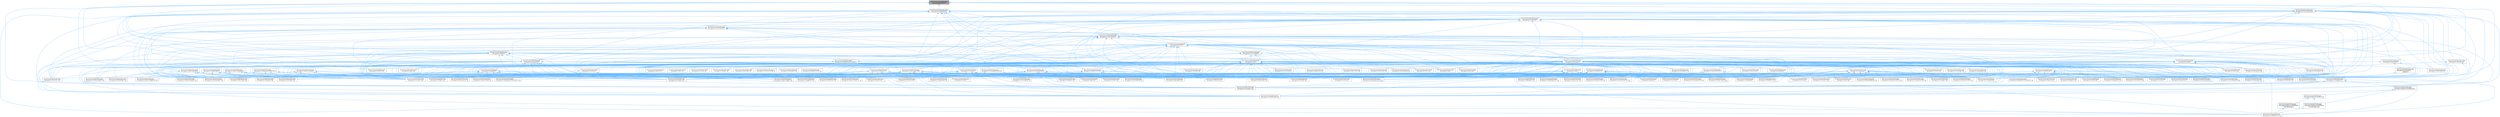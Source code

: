 digraph "/home/runner/work/doxygen/doxygen/src/reflist.h"
{
 // INTERACTIVE_SVG=YES
 // LATEX_PDF_SIZE
  bgcolor="transparent";
  edge [fontname=Helvetica,fontsize=10,labelfontname=Helvetica,labelfontsize=10];
  node [fontname=Helvetica,fontsize=10,shape=box,height=0.2,width=0.4];
  Node1 [label="/home/runner/work/doxygen\l/doxygen/src/reflist.h",height=0.2,width=0.4,color="gray40", fillcolor="grey60", style="filled", fontcolor="black",tooltip=" "];
  Node1 -> Node2 [dir="back",color="steelblue1",style="solid"];
  Node2 [label="/home/runner/work/doxygen\l/doxygen/src/commentscan.l",height=0.2,width=0.4,color="grey40", fillcolor="white", style="filled",URL="$d7/d5f/commentscan_8l.html",tooltip=" "];
  Node1 -> Node3 [dir="back",color="steelblue1",style="solid"];
  Node3 [label="/home/runner/work/doxygen\l/doxygen/src/definition.cpp",height=0.2,width=0.4,color="grey40", fillcolor="white", style="filled",URL="$d3/dea/definition_8cpp.html",tooltip=" "];
  Node1 -> Node4 [dir="back",color="steelblue1",style="solid"];
  Node4 [label="/home/runner/work/doxygen\l/doxygen/src/definition.h",height=0.2,width=0.4,color="grey40", fillcolor="white", style="filled",URL="$df/da1/definition_8h.html",tooltip=" "];
  Node4 -> Node5 [dir="back",color="steelblue1",style="solid"];
  Node5 [label="/home/runner/work/doxygen\l/doxygen/src/classdef.h",height=0.2,width=0.4,color="grey40", fillcolor="white", style="filled",URL="$d1/da6/classdef_8h.html",tooltip=" "];
  Node5 -> Node6 [dir="back",color="steelblue1",style="solid"];
  Node6 [label="/home/runner/work/doxygen\l/doxygen/src/classdef.cpp",height=0.2,width=0.4,color="grey40", fillcolor="white", style="filled",URL="$de/d89/classdef_8cpp.html",tooltip=" "];
  Node5 -> Node7 [dir="back",color="steelblue1",style="solid"];
  Node7 [label="/home/runner/work/doxygen\l/doxygen/src/classlist.h",height=0.2,width=0.4,color="grey40", fillcolor="white", style="filled",URL="$d2/df8/classlist_8h.html",tooltip=" "];
  Node7 -> Node6 [dir="back",color="steelblue1",style="solid"];
  Node7 -> Node8 [dir="back",color="steelblue1",style="solid"];
  Node8 [label="/home/runner/work/doxygen\l/doxygen/src/classlist.cpp",height=0.2,width=0.4,color="grey40", fillcolor="white", style="filled",URL="$d6/d10/classlist_8cpp.html",tooltip=" "];
  Node7 -> Node9 [dir="back",color="steelblue1",style="solid"];
  Node9 [label="/home/runner/work/doxygen\l/doxygen/src/code.l",height=0.2,width=0.4,color="grey40", fillcolor="white", style="filled",URL="$da/d1f/code_8l.html",tooltip=" "];
  Node7 -> Node10 [dir="back",color="steelblue1",style="solid"];
  Node10 [label="/home/runner/work/doxygen\l/doxygen/src/context.cpp",height=0.2,width=0.4,color="grey40", fillcolor="white", style="filled",URL="$db/d12/context_8cpp.html",tooltip=" "];
  Node7 -> Node11 [dir="back",color="steelblue1",style="solid"];
  Node11 [label="/home/runner/work/doxygen\l/doxygen/src/defgen.cpp",height=0.2,width=0.4,color="grey40", fillcolor="white", style="filled",URL="$d3/d17/defgen_8cpp.html",tooltip=" "];
  Node7 -> Node12 [dir="back",color="steelblue1",style="solid"];
  Node12 [label="/home/runner/work/doxygen\l/doxygen/src/diagram.cpp",height=0.2,width=0.4,color="grey40", fillcolor="white", style="filled",URL="$da/d0d/diagram_8cpp.html",tooltip=" "];
  Node7 -> Node13 [dir="back",color="steelblue1",style="solid"];
  Node13 [label="/home/runner/work/doxygen\l/doxygen/src/docbookgen.cpp",height=0.2,width=0.4,color="grey40", fillcolor="white", style="filled",URL="$d8/d29/docbookgen_8cpp.html",tooltip=" "];
  Node7 -> Node14 [dir="back",color="steelblue1",style="solid"];
  Node14 [label="/home/runner/work/doxygen\l/doxygen/src/docparser.cpp",height=0.2,width=0.4,color="grey40", fillcolor="white", style="filled",URL="$da/d17/docparser_8cpp.html",tooltip=" "];
  Node7 -> Node15 [dir="back",color="steelblue1",style="solid"];
  Node15 [label="/home/runner/work/doxygen\l/doxygen/src/dotgfxhierarchytable.cpp",height=0.2,width=0.4,color="grey40", fillcolor="white", style="filled",URL="$d4/d09/dotgfxhierarchytable_8cpp.html",tooltip=" "];
  Node7 -> Node16 [dir="back",color="steelblue1",style="solid"];
  Node16 [label="/home/runner/work/doxygen\l/doxygen/src/dotgroupcollaboration.cpp",height=0.2,width=0.4,color="grey40", fillcolor="white", style="filled",URL="$d1/d86/dotgroupcollaboration_8cpp.html",tooltip=" "];
  Node7 -> Node17 [dir="back",color="steelblue1",style="solid"];
  Node17 [label="/home/runner/work/doxygen\l/doxygen/src/doxygen.cpp",height=0.2,width=0.4,color="grey40", fillcolor="white", style="filled",URL="$dc/d98/doxygen_8cpp.html",tooltip=" "];
  Node7 -> Node18 [dir="back",color="steelblue1",style="solid"];
  Node18 [label="/home/runner/work/doxygen\l/doxygen/src/filedef.cpp",height=0.2,width=0.4,color="grey40", fillcolor="white", style="filled",URL="$d6/ddc/filedef_8cpp.html",tooltip=" "];
  Node7 -> Node19 [dir="back",color="steelblue1",style="solid"];
  Node19 [label="/home/runner/work/doxygen\l/doxygen/src/fortrancode.l",height=0.2,width=0.4,color="grey40", fillcolor="white", style="filled",URL="$d9/d5b/fortrancode_8l.html",tooltip=" "];
  Node7 -> Node20 [dir="back",color="steelblue1",style="solid"];
  Node20 [label="/home/runner/work/doxygen\l/doxygen/src/groupdef.cpp",height=0.2,width=0.4,color="grey40", fillcolor="white", style="filled",URL="$d6/d42/groupdef_8cpp.html",tooltip=" "];
  Node7 -> Node21 [dir="back",color="steelblue1",style="solid"];
  Node21 [label="/home/runner/work/doxygen\l/doxygen/src/index.cpp",height=0.2,width=0.4,color="grey40", fillcolor="white", style="filled",URL="$db/d14/index_8cpp.html",tooltip="This file contains functions for the various index pages."];
  Node7 -> Node22 [dir="back",color="steelblue1",style="solid"];
  Node22 [label="/home/runner/work/doxygen\l/doxygen/src/latexgen.cpp",height=0.2,width=0.4,color="grey40", fillcolor="white", style="filled",URL="$d4/d42/latexgen_8cpp.html",tooltip=" "];
  Node7 -> Node23 [dir="back",color="steelblue1",style="solid"];
  Node23 [label="/home/runner/work/doxygen\l/doxygen/src/namespacedef.cpp",height=0.2,width=0.4,color="grey40", fillcolor="white", style="filled",URL="$d7/d1c/namespacedef_8cpp.html",tooltip=" "];
  Node7 -> Node24 [dir="back",color="steelblue1",style="solid"];
  Node24 [label="/home/runner/work/doxygen\l/doxygen/src/perlmodgen.cpp",height=0.2,width=0.4,color="grey40", fillcolor="white", style="filled",URL="$de/dd0/perlmodgen_8cpp.html",tooltip=" "];
  Node7 -> Node25 [dir="back",color="steelblue1",style="solid"];
  Node25 [label="/home/runner/work/doxygen\l/doxygen/src/pycode.l",height=0.2,width=0.4,color="grey40", fillcolor="white", style="filled",URL="$d3/ded/pycode_8l.html",tooltip=" "];
  Node7 -> Node26 [dir="back",color="steelblue1",style="solid"];
  Node26 [label="/home/runner/work/doxygen\l/doxygen/src/rtfgen.cpp",height=0.2,width=0.4,color="grey40", fillcolor="white", style="filled",URL="$d0/d9c/rtfgen_8cpp.html",tooltip=" "];
  Node7 -> Node27 [dir="back",color="steelblue1",style="solid"];
  Node27 [label="/home/runner/work/doxygen\l/doxygen/src/searchindex_js.cpp",height=0.2,width=0.4,color="grey40", fillcolor="white", style="filled",URL="$d9/d2f/searchindex__js_8cpp.html",tooltip=" "];
  Node7 -> Node28 [dir="back",color="steelblue1",style="solid"];
  Node28 [label="/home/runner/work/doxygen\l/doxygen/src/util.cpp",height=0.2,width=0.4,color="grey40", fillcolor="white", style="filled",URL="$df/d2d/util_8cpp.html",tooltip=" "];
  Node7 -> Node29 [dir="back",color="steelblue1",style="solid"];
  Node29 [label="/home/runner/work/doxygen\l/doxygen/src/vhdldocgen.cpp",height=0.2,width=0.4,color="grey40", fillcolor="white", style="filled",URL="$de/dea/vhdldocgen_8cpp.html",tooltip=" "];
  Node7 -> Node30 [dir="back",color="steelblue1",style="solid"];
  Node30 [label="/home/runner/work/doxygen\l/doxygen/src/xmlgen.cpp",height=0.2,width=0.4,color="grey40", fillcolor="white", style="filled",URL="$d0/dc3/xmlgen_8cpp.html",tooltip=" "];
  Node5 -> Node31 [dir="back",color="steelblue1",style="solid"];
  Node31 [label="/home/runner/work/doxygen\l/doxygen/src/context.h",height=0.2,width=0.4,color="grey40", fillcolor="white", style="filled",URL="$dc/d1e/context_8h.html",tooltip=" "];
  Node31 -> Node10 [dir="back",color="steelblue1",style="solid"];
  Node31 -> Node17 [dir="back",color="steelblue1",style="solid"];
  Node5 -> Node12 [dir="back",color="steelblue1",style="solid"];
  Node5 -> Node13 [dir="back",color="steelblue1",style="solid"];
  Node5 -> Node32 [dir="back",color="steelblue1",style="solid"];
  Node32 [label="/home/runner/work/doxygen\l/doxygen/src/docsets.cpp",height=0.2,width=0.4,color="grey40", fillcolor="white", style="filled",URL="$d7/d8f/docsets_8cpp.html",tooltip=" "];
  Node5 -> Node33 [dir="back",color="steelblue1",style="solid"];
  Node33 [label="/home/runner/work/doxygen\l/doxygen/src/dotclassgraph.h",height=0.2,width=0.4,color="grey40", fillcolor="white", style="filled",URL="$d5/d04/dotclassgraph_8h.html",tooltip=" "];
  Node33 -> Node6 [dir="back",color="steelblue1",style="solid"];
  Node33 -> Node10 [dir="back",color="steelblue1",style="solid"];
  Node33 -> Node11 [dir="back",color="steelblue1",style="solid"];
  Node33 -> Node13 [dir="back",color="steelblue1",style="solid"];
  Node33 -> Node34 [dir="back",color="steelblue1",style="solid"];
  Node34 [label="/home/runner/work/doxygen\l/doxygen/src/dotclassgraph.cpp",height=0.2,width=0.4,color="grey40", fillcolor="white", style="filled",URL="$d4/dcd/dotclassgraph_8cpp.html",tooltip=" "];
  Node33 -> Node35 [dir="back",color="steelblue1",style="solid"];
  Node35 [label="/home/runner/work/doxygen\l/doxygen/src/htmlgen.cpp",height=0.2,width=0.4,color="grey40", fillcolor="white", style="filled",URL="$d8/d6e/htmlgen_8cpp.html",tooltip=" "];
  Node33 -> Node22 [dir="back",color="steelblue1",style="solid"];
  Node33 -> Node26 [dir="back",color="steelblue1",style="solid"];
  Node33 -> Node30 [dir="back",color="steelblue1",style="solid"];
  Node5 -> Node36 [dir="back",color="steelblue1",style="solid"];
  Node36 [label="/home/runner/work/doxygen\l/doxygen/src/dotgfxhierarchytable.h",height=0.2,width=0.4,color="grey40", fillcolor="white", style="filled",URL="$d2/de7/dotgfxhierarchytable_8h.html",tooltip=" "];
  Node36 -> Node10 [dir="back",color="steelblue1",style="solid"];
  Node36 -> Node31 [dir="back",color="steelblue1",style="solid"];
  Node36 -> Node15 [dir="back",color="steelblue1",style="solid"];
  Node36 -> Node35 [dir="back",color="steelblue1",style="solid"];
  Node36 -> Node21 [dir="back",color="steelblue1",style="solid"];
  Node5 -> Node37 [dir="back",color="steelblue1",style="solid"];
  Node37 [label="/home/runner/work/doxygen\l/doxygen/src/dotnode.cpp",height=0.2,width=0.4,color="grey40", fillcolor="white", style="filled",URL="$df/d58/dotnode_8cpp.html",tooltip=" "];
  Node5 -> Node18 [dir="back",color="steelblue1",style="solid"];
  Node5 -> Node38 [dir="back",color="steelblue1",style="solid"];
  Node38 [label="/home/runner/work/doxygen\l/doxygen/src/ftvhelp.cpp",height=0.2,width=0.4,color="grey40", fillcolor="white", style="filled",URL="$db/d41/ftvhelp_8cpp.html",tooltip=" "];
  Node5 -> Node20 [dir="back",color="steelblue1",style="solid"];
  Node5 -> Node39 [dir="back",color="steelblue1",style="solid"];
  Node39 [label="/home/runner/work/doxygen\l/doxygen/src/memberdef.h",height=0.2,width=0.4,color="grey40", fillcolor="white", style="filled",URL="$d4/d46/memberdef_8h.html",tooltip=" "];
  Node39 -> Node13 [dir="back",color="steelblue1",style="solid"];
  Node39 -> Node32 [dir="back",color="steelblue1",style="solid"];
  Node39 -> Node40 [dir="back",color="steelblue1",style="solid"];
  Node40 [label="/home/runner/work/doxygen\l/doxygen/src/dotcallgraph.h",height=0.2,width=0.4,color="grey40", fillcolor="white", style="filled",URL="$dc/dcf/dotcallgraph_8h.html",tooltip=" "];
  Node40 -> Node10 [dir="back",color="steelblue1",style="solid"];
  Node40 -> Node13 [dir="back",color="steelblue1",style="solid"];
  Node40 -> Node41 [dir="back",color="steelblue1",style="solid"];
  Node41 [label="/home/runner/work/doxygen\l/doxygen/src/dotcallgraph.cpp",height=0.2,width=0.4,color="grey40", fillcolor="white", style="filled",URL="$d4/dd5/dotcallgraph_8cpp.html",tooltip=" "];
  Node40 -> Node35 [dir="back",color="steelblue1",style="solid"];
  Node40 -> Node22 [dir="back",color="steelblue1",style="solid"];
  Node40 -> Node42 [dir="back",color="steelblue1",style="solid"];
  Node42 [label="/home/runner/work/doxygen\l/doxygen/src/memberdef.cpp",height=0.2,width=0.4,color="grey40", fillcolor="white", style="filled",URL="$d0/d72/memberdef_8cpp.html",tooltip=" "];
  Node40 -> Node26 [dir="back",color="steelblue1",style="solid"];
  Node39 -> Node18 [dir="back",color="steelblue1",style="solid"];
  Node39 -> Node43 [dir="back",color="steelblue1",style="solid"];
  Node43 [label="/home/runner/work/doxygen\l/doxygen/src/htmldocvisitor.cpp",height=0.2,width=0.4,color="grey40", fillcolor="white", style="filled",URL="$da/db0/htmldocvisitor_8cpp.html",tooltip=" "];
  Node39 -> Node44 [dir="back",color="steelblue1",style="solid"];
  Node44 [label="/home/runner/work/doxygen\l/doxygen/src/htmlhelp.cpp",height=0.2,width=0.4,color="grey40", fillcolor="white", style="filled",URL="$d3/d4b/htmlhelp_8cpp.html",tooltip=" "];
  Node39 -> Node42 [dir="back",color="steelblue1",style="solid"];
  Node39 -> Node45 [dir="back",color="steelblue1",style="solid"];
  Node45 [label="/home/runner/work/doxygen\l/doxygen/src/memberlist.h",height=0.2,width=0.4,color="grey40", fillcolor="white", style="filled",URL="$dd/d78/memberlist_8h.html",tooltip=" "];
  Node45 -> Node6 [dir="back",color="steelblue1",style="solid"];
  Node45 -> Node31 [dir="back",color="steelblue1",style="solid"];
  Node45 -> Node11 [dir="back",color="steelblue1",style="solid"];
  Node45 -> Node3 [dir="back",color="steelblue1",style="solid"];
  Node45 -> Node13 [dir="back",color="steelblue1",style="solid"];
  Node45 -> Node41 [dir="back",color="steelblue1",style="solid"];
  Node45 -> Node37 [dir="back",color="steelblue1",style="solid"];
  Node45 -> Node17 [dir="back",color="steelblue1",style="solid"];
  Node45 -> Node46 [dir="back",color="steelblue1",style="solid"];
  Node46 [label="/home/runner/work/doxygen\l/doxygen/src/doxygen.h",height=0.2,width=0.4,color="grey40", fillcolor="white", style="filled",URL="$d1/da1/doxygen_8h.html",tooltip=" "];
  Node46 -> Node6 [dir="back",color="steelblue1",style="solid"];
  Node46 -> Node8 [dir="back",color="steelblue1",style="solid"];
  Node46 -> Node9 [dir="back",color="steelblue1",style="solid"];
  Node46 -> Node47 [dir="back",color="steelblue1",style="solid"];
  Node47 [label="/home/runner/work/doxygen\l/doxygen/src/commentcnv.l",height=0.2,width=0.4,color="grey40", fillcolor="white", style="filled",URL="$d0/d47/commentcnv_8l.html",tooltip=" "];
  Node46 -> Node2 [dir="back",color="steelblue1",style="solid"];
  Node46 -> Node48 [dir="back",color="steelblue1",style="solid"];
  Node48 [label="/home/runner/work/doxygen\l/doxygen/src/conceptdef.cpp",height=0.2,width=0.4,color="grey40", fillcolor="white", style="filled",URL="$d8/d0a/conceptdef_8cpp.html",tooltip=" "];
  Node46 -> Node10 [dir="back",color="steelblue1",style="solid"];
  Node46 -> Node11 [dir="back",color="steelblue1",style="solid"];
  Node46 -> Node3 [dir="back",color="steelblue1",style="solid"];
  Node46 -> Node12 [dir="back",color="steelblue1",style="solid"];
  Node46 -> Node49 [dir="back",color="steelblue1",style="solid"];
  Node49 [label="/home/runner/work/doxygen\l/doxygen/src/dirdef.cpp",height=0.2,width=0.4,color="grey40", fillcolor="white", style="filled",URL="$d8/d52/dirdef_8cpp.html",tooltip=" "];
  Node46 -> Node13 [dir="back",color="steelblue1",style="solid"];
  Node46 -> Node50 [dir="back",color="steelblue1",style="solid"];
  Node50 [label="/home/runner/work/doxygen\l/doxygen/src/docbookvisitor.cpp",height=0.2,width=0.4,color="grey40", fillcolor="white", style="filled",URL="$dc/d05/docbookvisitor_8cpp.html",tooltip=" "];
  Node46 -> Node51 [dir="back",color="steelblue1",style="solid"];
  Node51 [label="/home/runner/work/doxygen\l/doxygen/src/docgroup.cpp",height=0.2,width=0.4,color="grey40", fillcolor="white", style="filled",URL="$d3/d36/docgroup_8cpp.html",tooltip=" "];
  Node46 -> Node52 [dir="back",color="steelblue1",style="solid"];
  Node52 [label="/home/runner/work/doxygen\l/doxygen/src/docnode.cpp",height=0.2,width=0.4,color="grey40", fillcolor="white", style="filled",URL="$d0/d2b/docnode_8cpp.html",tooltip=" "];
  Node46 -> Node14 [dir="back",color="steelblue1",style="solid"];
  Node46 -> Node32 [dir="back",color="steelblue1",style="solid"];
  Node46 -> Node53 [dir="back",color="steelblue1",style="solid"];
  Node53 [label="/home/runner/work/doxygen\l/doxygen/src/doctokenizer.l",height=0.2,width=0.4,color="grey40", fillcolor="white", style="filled",URL="$d1/d39/doctokenizer_8l.html",tooltip=" "];
  Node46 -> Node54 [dir="back",color="steelblue1",style="solid"];
  Node54 [label="/home/runner/work/doxygen\l/doxygen/src/docvisitor.cpp",height=0.2,width=0.4,color="grey40", fillcolor="white", style="filled",URL="$da/d39/docvisitor_8cpp.html",tooltip=" "];
  Node46 -> Node55 [dir="back",color="steelblue1",style="solid"];
  Node55 [label="/home/runner/work/doxygen\l/doxygen/src/dot.cpp",height=0.2,width=0.4,color="grey40", fillcolor="white", style="filled",URL="$de/daa/dot_8cpp.html",tooltip=" "];
  Node46 -> Node56 [dir="back",color="steelblue1",style="solid"];
  Node56 [label="/home/runner/work/doxygen\l/doxygen/src/dot.h",height=0.2,width=0.4,color="grey40", fillcolor="white", style="filled",URL="$d6/d4a/dot_8h.html",tooltip=" "];
  Node56 -> Node6 [dir="back",color="steelblue1",style="solid"];
  Node56 -> Node10 [dir="back",color="steelblue1",style="solid"];
  Node56 -> Node11 [dir="back",color="steelblue1",style="solid"];
  Node56 -> Node49 [dir="back",color="steelblue1",style="solid"];
  Node56 -> Node13 [dir="back",color="steelblue1",style="solid"];
  Node56 -> Node50 [dir="back",color="steelblue1",style="solid"];
  Node56 -> Node55 [dir="back",color="steelblue1",style="solid"];
  Node56 -> Node57 [dir="back",color="steelblue1",style="solid"];
  Node57 [label="/home/runner/work/doxygen\l/doxygen/src/dotfilepatcher.cpp",height=0.2,width=0.4,color="grey40", fillcolor="white", style="filled",URL="$d9/d92/dotfilepatcher_8cpp.html",tooltip=" "];
  Node56 -> Node58 [dir="back",color="steelblue1",style="solid"];
  Node58 [label="/home/runner/work/doxygen\l/doxygen/src/dotgraph.cpp",height=0.2,width=0.4,color="grey40", fillcolor="white", style="filled",URL="$de/d45/dotgraph_8cpp.html",tooltip=" "];
  Node56 -> Node59 [dir="back",color="steelblue1",style="solid"];
  Node59 [label="/home/runner/work/doxygen\l/doxygen/src/dotlegendgraph.cpp",height=0.2,width=0.4,color="grey40", fillcolor="white", style="filled",URL="$d4/d33/dotlegendgraph_8cpp.html",tooltip=" "];
  Node56 -> Node60 [dir="back",color="steelblue1",style="solid"];
  Node60 [label="/home/runner/work/doxygen\l/doxygen/src/dotrunner.cpp",height=0.2,width=0.4,color="grey40", fillcolor="white", style="filled",URL="$d1/dfe/dotrunner_8cpp.html",tooltip=" "];
  Node56 -> Node17 [dir="back",color="steelblue1",style="solid"];
  Node56 -> Node18 [dir="back",color="steelblue1",style="solid"];
  Node56 -> Node20 [dir="back",color="steelblue1",style="solid"];
  Node56 -> Node43 [dir="back",color="steelblue1",style="solid"];
  Node56 -> Node35 [dir="back",color="steelblue1",style="solid"];
  Node56 -> Node21 [dir="back",color="steelblue1",style="solid"];
  Node56 -> Node61 [dir="back",color="steelblue1",style="solid"];
  Node61 [label="/home/runner/work/doxygen\l/doxygen/src/latexdocvisitor.cpp",height=0.2,width=0.4,color="grey40", fillcolor="white", style="filled",URL="$d1/d4e/latexdocvisitor_8cpp.html",tooltip=" "];
  Node56 -> Node22 [dir="back",color="steelblue1",style="solid"];
  Node56 -> Node62 [dir="back",color="steelblue1",style="solid"];
  Node62 [label="/home/runner/work/doxygen\l/doxygen/src/mandocvisitor.cpp",height=0.2,width=0.4,color="grey40", fillcolor="white", style="filled",URL="$d8/dde/mandocvisitor_8cpp.html",tooltip=" "];
  Node56 -> Node42 [dir="back",color="steelblue1",style="solid"];
  Node56 -> Node63 [dir="back",color="steelblue1",style="solid"];
  Node63 [label="/home/runner/work/doxygen\l/doxygen/src/rtfdocvisitor.cpp",height=0.2,width=0.4,color="grey40", fillcolor="white", style="filled",URL="$de/d9a/rtfdocvisitor_8cpp.html",tooltip=" "];
  Node56 -> Node26 [dir="back",color="steelblue1",style="solid"];
  Node56 -> Node64 [dir="back",color="steelblue1",style="solid"];
  Node64 [label="/home/runner/work/doxygen\l/doxygen/src/xmldocvisitor.cpp",height=0.2,width=0.4,color="grey40", fillcolor="white", style="filled",URL="$dd/db6/xmldocvisitor_8cpp.html",tooltip=" "];
  Node56 -> Node30 [dir="back",color="steelblue1",style="solid"];
  Node46 -> Node65 [dir="back",color="steelblue1",style="solid"];
  Node65 [label="/home/runner/work/doxygen\l/doxygen/src/dotdirdeps.cpp",height=0.2,width=0.4,color="grey40", fillcolor="white", style="filled",URL="$da/d45/dotdirdeps_8cpp.html",tooltip=" "];
  Node46 -> Node57 [dir="back",color="steelblue1",style="solid"];
  Node46 -> Node15 [dir="back",color="steelblue1",style="solid"];
  Node46 -> Node58 [dir="back",color="steelblue1",style="solid"];
  Node46 -> Node16 [dir="back",color="steelblue1",style="solid"];
  Node46 -> Node59 [dir="back",color="steelblue1",style="solid"];
  Node46 -> Node37 [dir="back",color="steelblue1",style="solid"];
  Node46 -> Node60 [dir="back",color="steelblue1",style="solid"];
  Node46 -> Node17 [dir="back",color="steelblue1",style="solid"];
  Node46 -> Node66 [dir="back",color="steelblue1",style="solid"];
  Node66 [label="/home/runner/work/doxygen\l/doxygen/src/eclipsehelp.cpp",height=0.2,width=0.4,color="grey40", fillcolor="white", style="filled",URL="$d8/d56/eclipsehelp_8cpp.html",tooltip=" "];
  Node46 -> Node67 [dir="back",color="steelblue1",style="solid"];
  Node67 [label="/home/runner/work/doxygen\l/doxygen/src/entry.cpp",height=0.2,width=0.4,color="grey40", fillcolor="white", style="filled",URL="$d2/dd2/entry_8cpp.html",tooltip=" "];
  Node46 -> Node18 [dir="back",color="steelblue1",style="solid"];
  Node46 -> Node68 [dir="back",color="steelblue1",style="solid"];
  Node68 [label="/home/runner/work/doxygen\l/doxygen/src/formula.cpp",height=0.2,width=0.4,color="grey40", fillcolor="white", style="filled",URL="$d7/d5b/formula_8cpp.html",tooltip=" "];
  Node46 -> Node19 [dir="back",color="steelblue1",style="solid"];
  Node46 -> Node69 [dir="back",color="steelblue1",style="solid"];
  Node69 [label="/home/runner/work/doxygen\l/doxygen/src/fortranscanner.l",height=0.2,width=0.4,color="grey40", fillcolor="white", style="filled",URL="$dd/d00/fortranscanner_8l.html",tooltip=" "];
  Node46 -> Node38 [dir="back",color="steelblue1",style="solid"];
  Node46 -> Node20 [dir="back",color="steelblue1",style="solid"];
  Node46 -> Node43 [dir="back",color="steelblue1",style="solid"];
  Node46 -> Node35 [dir="back",color="steelblue1",style="solid"];
  Node46 -> Node44 [dir="back",color="steelblue1",style="solid"];
  Node46 -> Node21 [dir="back",color="steelblue1",style="solid"];
  Node46 -> Node61 [dir="back",color="steelblue1",style="solid"];
  Node46 -> Node22 [dir="back",color="steelblue1",style="solid"];
  Node46 -> Node70 [dir="back",color="steelblue1",style="solid"];
  Node70 [label="/home/runner/work/doxygen\l/doxygen/src/layout.cpp",height=0.2,width=0.4,color="grey40", fillcolor="white", style="filled",URL="$db/d16/layout_8cpp.html",tooltip=" "];
  Node46 -> Node71 [dir="back",color="steelblue1",style="solid"];
  Node71 [label="/home/runner/work/doxygen\l/doxygen/src/lexcode.l",height=0.2,width=0.4,color="grey40", fillcolor="white", style="filled",URL="$d0/d7e/lexcode_8l.html",tooltip=" "];
  Node46 -> Node72 [dir="back",color="steelblue1",style="solid"];
  Node72 [label="/home/runner/work/doxygen\l/doxygen/src/main.cpp",height=0.2,width=0.4,color="grey40", fillcolor="white", style="filled",URL="$df/d0a/main_8cpp.html",tooltip="main entry point for doxygen"];
  Node46 -> Node62 [dir="back",color="steelblue1",style="solid"];
  Node46 -> Node73 [dir="back",color="steelblue1",style="solid"];
  Node73 [label="/home/runner/work/doxygen\l/doxygen/src/mangen.cpp",height=0.2,width=0.4,color="grey40", fillcolor="white", style="filled",URL="$d7/de7/mangen_8cpp.html",tooltip=" "];
  Node46 -> Node74 [dir="back",color="steelblue1",style="solid"];
  Node74 [label="/home/runner/work/doxygen\l/doxygen/src/markdown.cpp",height=0.2,width=0.4,color="grey40", fillcolor="white", style="filled",URL="$de/d04/markdown_8cpp.html",tooltip=" "];
  Node46 -> Node42 [dir="back",color="steelblue1",style="solid"];
  Node46 -> Node75 [dir="back",color="steelblue1",style="solid"];
  Node75 [label="/home/runner/work/doxygen\l/doxygen/src/membergroup.cpp",height=0.2,width=0.4,color="grey40", fillcolor="white", style="filled",URL="$d6/d18/membergroup_8cpp.html",tooltip=" "];
  Node46 -> Node76 [dir="back",color="steelblue1",style="solid"];
  Node76 [label="/home/runner/work/doxygen\l/doxygen/src/memberlist.cpp",height=0.2,width=0.4,color="grey40", fillcolor="white", style="filled",URL="$d0/d14/memberlist_8cpp.html",tooltip=" "];
  Node46 -> Node77 [dir="back",color="steelblue1",style="solid"];
  Node77 [label="/home/runner/work/doxygen\l/doxygen/src/message.cpp",height=0.2,width=0.4,color="grey40", fillcolor="white", style="filled",URL="$d8/d6a/message_8cpp.html",tooltip=" "];
  Node46 -> Node78 [dir="back",color="steelblue1",style="solid"];
  Node78 [label="/home/runner/work/doxygen\l/doxygen/src/msc.cpp",height=0.2,width=0.4,color="grey40", fillcolor="white", style="filled",URL="$db/d33/msc_8cpp.html",tooltip=" "];
  Node46 -> Node23 [dir="back",color="steelblue1",style="solid"];
  Node46 -> Node79 [dir="back",color="steelblue1",style="solid"];
  Node79 [label="/home/runner/work/doxygen\l/doxygen/src/outputgen.cpp",height=0.2,width=0.4,color="grey40", fillcolor="white", style="filled",URL="$d0/d17/outputgen_8cpp.html",tooltip=" "];
  Node46 -> Node80 [dir="back",color="steelblue1",style="solid"];
  Node80 [label="/home/runner/work/doxygen\l/doxygen/src/outputlist.cpp",height=0.2,width=0.4,color="grey40", fillcolor="white", style="filled",URL="$db/dd8/outputlist_8cpp.html",tooltip=" "];
  Node46 -> Node81 [dir="back",color="steelblue1",style="solid"];
  Node81 [label="/home/runner/work/doxygen\l/doxygen/src/outputlist.h",height=0.2,width=0.4,color="grey40", fillcolor="white", style="filled",URL="$d2/db9/outputlist_8h.html",tooltip=" "];
  Node81 -> Node6 [dir="back",color="steelblue1",style="solid"];
  Node81 -> Node8 [dir="back",color="steelblue1",style="solid"];
  Node81 -> Node9 [dir="back",color="steelblue1",style="solid"];
  Node81 -> Node48 [dir="back",color="steelblue1",style="solid"];
  Node81 -> Node3 [dir="back",color="steelblue1",style="solid"];
  Node81 -> Node49 [dir="back",color="steelblue1",style="solid"];
  Node81 -> Node17 [dir="back",color="steelblue1",style="solid"];
  Node81 -> Node18 [dir="back",color="steelblue1",style="solid"];
  Node81 -> Node19 [dir="back",color="steelblue1",style="solid"];
  Node81 -> Node20 [dir="back",color="steelblue1",style="solid"];
  Node81 -> Node21 [dir="back",color="steelblue1",style="solid"];
  Node81 -> Node42 [dir="back",color="steelblue1",style="solid"];
  Node81 -> Node75 [dir="back",color="steelblue1",style="solid"];
  Node81 -> Node76 [dir="back",color="steelblue1",style="solid"];
  Node81 -> Node23 [dir="back",color="steelblue1",style="solid"];
  Node81 -> Node80 [dir="back",color="steelblue1",style="solid"];
  Node81 -> Node82 [dir="back",color="steelblue1",style="solid"];
  Node82 [label="/home/runner/work/doxygen\l/doxygen/src/pagedef.cpp",height=0.2,width=0.4,color="grey40", fillcolor="white", style="filled",URL="$d9/db4/pagedef_8cpp.html",tooltip=" "];
  Node81 -> Node25 [dir="back",color="steelblue1",style="solid"];
  Node81 -> Node83 [dir="back",color="steelblue1",style="solid"];
  Node83 [label="/home/runner/work/doxygen\l/doxygen/src/sqlcode.l",height=0.2,width=0.4,color="grey40", fillcolor="white", style="filled",URL="$d2/dda/sqlcode_8l.html",tooltip=" "];
  Node81 -> Node28 [dir="back",color="steelblue1",style="solid"];
  Node81 -> Node84 [dir="back",color="steelblue1",style="solid"];
  Node84 [label="/home/runner/work/doxygen\l/doxygen/src/vhdlcode.l",height=0.2,width=0.4,color="grey40", fillcolor="white", style="filled",URL="$d5/d6a/vhdlcode_8l.html",tooltip=" "];
  Node81 -> Node29 [dir="back",color="steelblue1",style="solid"];
  Node81 -> Node85 [dir="back",color="steelblue1",style="solid"];
  Node85 [label="/home/runner/work/doxygen\l/doxygen/src/vhdljjparser.cpp",height=0.2,width=0.4,color="grey40", fillcolor="white", style="filled",URL="$d1/d86/vhdljjparser_8cpp.html",tooltip=" "];
  Node81 -> Node86 [dir="back",color="steelblue1",style="solid"];
  Node86 [label="/home/runner/work/doxygen\l/doxygen/src/xmlcode.l",height=0.2,width=0.4,color="grey40", fillcolor="white", style="filled",URL="$dc/dc1/xmlcode_8l.html",tooltip=" "];
  Node46 -> Node82 [dir="back",color="steelblue1",style="solid"];
  Node46 -> Node24 [dir="back",color="steelblue1",style="solid"];
  Node46 -> Node87 [dir="back",color="steelblue1",style="solid"];
  Node87 [label="/home/runner/work/doxygen\l/doxygen/src/plantuml.cpp",height=0.2,width=0.4,color="grey40", fillcolor="white", style="filled",URL="$d7/d5b/plantuml_8cpp.html",tooltip=" "];
  Node46 -> Node88 [dir="back",color="steelblue1",style="solid"];
  Node88 [label="/home/runner/work/doxygen\l/doxygen/src/pre.l",height=0.2,width=0.4,color="grey40", fillcolor="white", style="filled",URL="$d0/da7/pre_8l.html",tooltip=" "];
  Node46 -> Node25 [dir="back",color="steelblue1",style="solid"];
  Node46 -> Node89 [dir="back",color="steelblue1",style="solid"];
  Node89 [label="/home/runner/work/doxygen\l/doxygen/src/pyscanner.l",height=0.2,width=0.4,color="grey40", fillcolor="white", style="filled",URL="$de/d2b/pyscanner_8l.html",tooltip=" "];
  Node46 -> Node90 [dir="back",color="steelblue1",style="solid"];
  Node90 [label="/home/runner/work/doxygen\l/doxygen/src/qhp.cpp",height=0.2,width=0.4,color="grey40", fillcolor="white", style="filled",URL="$d9/d45/qhp_8cpp.html",tooltip=" "];
  Node46 -> Node91 [dir="back",color="steelblue1",style="solid"];
  Node91 [label="/home/runner/work/doxygen\l/doxygen/src/reflist.cpp",height=0.2,width=0.4,color="grey40", fillcolor="white", style="filled",URL="$d4/d09/reflist_8cpp.html",tooltip=" "];
  Node46 -> Node63 [dir="back",color="steelblue1",style="solid"];
  Node46 -> Node26 [dir="back",color="steelblue1",style="solid"];
  Node46 -> Node92 [dir="back",color="steelblue1",style="solid"];
  Node92 [label="/home/runner/work/doxygen\l/doxygen/src/scanner.l",height=0.2,width=0.4,color="grey40", fillcolor="white", style="filled",URL="$da/d11/scanner_8l.html",tooltip=" "];
  Node46 -> Node93 [dir="back",color="steelblue1",style="solid"];
  Node93 [label="/home/runner/work/doxygen\l/doxygen/src/searchindex.cpp",height=0.2,width=0.4,color="grey40", fillcolor="white", style="filled",URL="$d7/d79/searchindex_8cpp.html",tooltip=" "];
  Node46 -> Node27 [dir="back",color="steelblue1",style="solid"];
  Node46 -> Node83 [dir="back",color="steelblue1",style="solid"];
  Node46 -> Node94 [dir="back",color="steelblue1",style="solid"];
  Node94 [label="/home/runner/work/doxygen\l/doxygen/src/symbolresolver.cpp",height=0.2,width=0.4,color="grey40", fillcolor="white", style="filled",URL="$d2/d99/symbolresolver_8cpp.html",tooltip=" "];
  Node46 -> Node95 [dir="back",color="steelblue1",style="solid"];
  Node95 [label="/home/runner/work/doxygen\l/doxygen/src/tagreader.cpp",height=0.2,width=0.4,color="grey40", fillcolor="white", style="filled",URL="$d4/d7b/tagreader_8cpp.html",tooltip=" "];
  Node46 -> Node96 [dir="back",color="steelblue1",style="solid"];
  Node96 [label="/home/runner/work/doxygen\l/doxygen/src/tooltip.cpp",height=0.2,width=0.4,color="grey40", fillcolor="white", style="filled",URL="$d7/d56/tooltip_8cpp.html",tooltip=" "];
  Node46 -> Node28 [dir="back",color="steelblue1",style="solid"];
  Node46 -> Node84 [dir="back",color="steelblue1",style="solid"];
  Node46 -> Node29 [dir="back",color="steelblue1",style="solid"];
  Node46 -> Node85 [dir="back",color="steelblue1",style="solid"];
  Node46 -> Node86 [dir="back",color="steelblue1",style="solid"];
  Node46 -> Node64 [dir="back",color="steelblue1",style="solid"];
  Node46 -> Node30 [dir="back",color="steelblue1",style="solid"];
  Node45 -> Node18 [dir="back",color="steelblue1",style="solid"];
  Node45 -> Node97 [dir="back",color="steelblue1",style="solid"];
  Node97 [label="/home/runner/work/doxygen\l/doxygen/src/filedef.h",height=0.2,width=0.4,color="grey40", fillcolor="white", style="filled",URL="$d4/d3a/filedef_8h.html",tooltip=" "];
  Node97 -> Node6 [dir="back",color="steelblue1",style="solid"];
  Node97 -> Node9 [dir="back",color="steelblue1",style="solid"];
  Node97 -> Node98 [dir="back",color="steelblue1",style="solid"];
  Node98 [label="/home/runner/work/doxygen\l/doxygen/src/conceptdef.h",height=0.2,width=0.4,color="grey40", fillcolor="white", style="filled",URL="$da/df1/conceptdef_8h.html",tooltip=" "];
  Node98 -> Node48 [dir="back",color="steelblue1",style="solid"];
  Node98 -> Node17 [dir="back",color="steelblue1",style="solid"];
  Node98 -> Node18 [dir="back",color="steelblue1",style="solid"];
  Node98 -> Node23 [dir="back",color="steelblue1",style="solid"];
  Node98 -> Node99 [dir="back",color="steelblue1",style="solid"];
  Node99 [label="/home/runner/work/doxygen\l/doxygen/src/util.h",height=0.2,width=0.4,color="grey40", fillcolor="white", style="filled",URL="$d8/d3c/util_8h.html",tooltip="A bunch of utility functions."];
  Node99 -> Node100 [dir="back",color="steelblue1",style="solid"];
  Node100 [label="/home/runner/work/doxygen\l/doxygen/src/cite.cpp",height=0.2,width=0.4,color="grey40", fillcolor="white", style="filled",URL="$d5/d0b/cite_8cpp.html",tooltip=" "];
  Node99 -> Node6 [dir="back",color="steelblue1",style="solid"];
  Node99 -> Node8 [dir="back",color="steelblue1",style="solid"];
  Node99 -> Node9 [dir="back",color="steelblue1",style="solid"];
  Node99 -> Node47 [dir="back",color="steelblue1",style="solid"];
  Node99 -> Node2 [dir="back",color="steelblue1",style="solid"];
  Node99 -> Node48 [dir="back",color="steelblue1",style="solid"];
  Node99 -> Node10 [dir="back",color="steelblue1",style="solid"];
  Node99 -> Node101 [dir="back",color="steelblue1",style="solid"];
  Node101 [label="/home/runner/work/doxygen\l/doxygen/src/declinfo.l",height=0.2,width=0.4,color="grey40", fillcolor="white", style="filled",URL="$d8/d0f/declinfo_8l.html",tooltip=" "];
  Node99 -> Node102 [dir="back",color="steelblue1",style="solid"];
  Node102 [label="/home/runner/work/doxygen\l/doxygen/src/defargs.l",height=0.2,width=0.4,color="grey40", fillcolor="white", style="filled",URL="$de/df3/defargs_8l.html",tooltip=" "];
  Node99 -> Node11 [dir="back",color="steelblue1",style="solid"];
  Node99 -> Node3 [dir="back",color="steelblue1",style="solid"];
  Node99 -> Node103 [dir="back",color="steelblue1",style="solid"];
  Node103 [label="/home/runner/work/doxygen\l/doxygen/src/dia.cpp",height=0.2,width=0.4,color="grey40", fillcolor="white", style="filled",URL="$d1/df5/dia_8cpp.html",tooltip=" "];
  Node99 -> Node12 [dir="back",color="steelblue1",style="solid"];
  Node99 -> Node49 [dir="back",color="steelblue1",style="solid"];
  Node99 -> Node13 [dir="back",color="steelblue1",style="solid"];
  Node99 -> Node50 [dir="back",color="steelblue1",style="solid"];
  Node99 -> Node51 [dir="back",color="steelblue1",style="solid"];
  Node99 -> Node52 [dir="back",color="steelblue1",style="solid"];
  Node99 -> Node14 [dir="back",color="steelblue1",style="solid"];
  Node99 -> Node32 [dir="back",color="steelblue1",style="solid"];
  Node99 -> Node54 [dir="back",color="steelblue1",style="solid"];
  Node99 -> Node55 [dir="back",color="steelblue1",style="solid"];
  Node99 -> Node41 [dir="back",color="steelblue1",style="solid"];
  Node99 -> Node34 [dir="back",color="steelblue1",style="solid"];
  Node99 -> Node65 [dir="back",color="steelblue1",style="solid"];
  Node99 -> Node57 [dir="back",color="steelblue1",style="solid"];
  Node99 -> Node15 [dir="back",color="steelblue1",style="solid"];
  Node99 -> Node58 [dir="back",color="steelblue1",style="solid"];
  Node99 -> Node16 [dir="back",color="steelblue1",style="solid"];
  Node99 -> Node104 [dir="back",color="steelblue1",style="solid"];
  Node104 [label="/home/runner/work/doxygen\l/doxygen/src/dotincldepgraph.cpp",height=0.2,width=0.4,color="grey40", fillcolor="white", style="filled",URL="$da/d57/dotincldepgraph_8cpp.html",tooltip=" "];
  Node99 -> Node59 [dir="back",color="steelblue1",style="solid"];
  Node99 -> Node37 [dir="back",color="steelblue1",style="solid"];
  Node99 -> Node60 [dir="back",color="steelblue1",style="solid"];
  Node99 -> Node17 [dir="back",color="steelblue1",style="solid"];
  Node99 -> Node66 [dir="back",color="steelblue1",style="solid"];
  Node99 -> Node105 [dir="back",color="steelblue1",style="solid"];
  Node105 [label="/home/runner/work/doxygen\l/doxygen/src/emoji.cpp",height=0.2,width=0.4,color="grey40", fillcolor="white", style="filled",URL="$d2/d38/emoji_8cpp.html",tooltip=" "];
  Node99 -> Node67 [dir="back",color="steelblue1",style="solid"];
  Node99 -> Node18 [dir="back",color="steelblue1",style="solid"];
  Node99 -> Node106 [dir="back",color="steelblue1",style="solid"];
  Node106 [label="/home/runner/work/doxygen\l/doxygen/src/filename.h",height=0.2,width=0.4,color="grey40", fillcolor="white", style="filled",URL="$dc/dd6/filename_8h.html",tooltip=" "];
  Node106 -> Node9 [dir="back",color="steelblue1",style="solid"];
  Node106 -> Node10 [dir="back",color="steelblue1",style="solid"];
  Node106 -> Node11 [dir="back",color="steelblue1",style="solid"];
  Node106 -> Node49 [dir="back",color="steelblue1",style="solid"];
  Node106 -> Node13 [dir="back",color="steelblue1",style="solid"];
  Node106 -> Node50 [dir="back",color="steelblue1",style="solid"];
  Node106 -> Node17 [dir="back",color="steelblue1",style="solid"];
  Node106 -> Node18 [dir="back",color="steelblue1",style="solid"];
  Node106 -> Node21 [dir="back",color="steelblue1",style="solid"];
  Node106 -> Node22 [dir="back",color="steelblue1",style="solid"];
  Node106 -> Node24 [dir="back",color="steelblue1",style="solid"];
  Node106 -> Node26 [dir="back",color="steelblue1",style="solid"];
  Node106 -> Node27 [dir="back",color="steelblue1",style="solid"];
  Node106 -> Node95 [dir="back",color="steelblue1",style="solid"];
  Node106 -> Node28 [dir="back",color="steelblue1",style="solid"];
  Node106 -> Node29 [dir="back",color="steelblue1",style="solid"];
  Node106 -> Node64 [dir="back",color="steelblue1",style="solid"];
  Node106 -> Node30 [dir="back",color="steelblue1",style="solid"];
  Node99 -> Node68 [dir="back",color="steelblue1",style="solid"];
  Node99 -> Node19 [dir="back",color="steelblue1",style="solid"];
  Node99 -> Node69 [dir="back",color="steelblue1",style="solid"];
  Node99 -> Node38 [dir="back",color="steelblue1",style="solid"];
  Node99 -> Node20 [dir="back",color="steelblue1",style="solid"];
  Node99 -> Node107 [dir="back",color="steelblue1",style="solid"];
  Node107 [label="/home/runner/work/doxygen\l/doxygen/src/htags.cpp",height=0.2,width=0.4,color="grey40", fillcolor="white", style="filled",URL="$d9/db7/htags_8cpp.html",tooltip=" "];
  Node99 -> Node43 [dir="back",color="steelblue1",style="solid"];
  Node99 -> Node35 [dir="back",color="steelblue1",style="solid"];
  Node99 -> Node44 [dir="back",color="steelblue1",style="solid"];
  Node99 -> Node21 [dir="back",color="steelblue1",style="solid"];
  Node99 -> Node108 [dir="back",color="steelblue1",style="solid"];
  Node108 [label="/home/runner/work/doxygen\l/doxygen/src/language.cpp",height=0.2,width=0.4,color="grey40", fillcolor="white", style="filled",URL="$d2/d48/language_8cpp.html",tooltip=" "];
  Node99 -> Node61 [dir="back",color="steelblue1",style="solid"];
  Node99 -> Node22 [dir="back",color="steelblue1",style="solid"];
  Node99 -> Node70 [dir="back",color="steelblue1",style="solid"];
  Node99 -> Node109 [dir="back",color="steelblue1",style="solid"];
  Node109 [label="/home/runner/work/doxygen\l/doxygen/src/lexscanner.l",height=0.2,width=0.4,color="grey40", fillcolor="white", style="filled",URL="$d4/d7d/lexscanner_8l.html",tooltip=" "];
  Node99 -> Node62 [dir="back",color="steelblue1",style="solid"];
  Node99 -> Node73 [dir="back",color="steelblue1",style="solid"];
  Node99 -> Node74 [dir="back",color="steelblue1",style="solid"];
  Node99 -> Node42 [dir="back",color="steelblue1",style="solid"];
  Node99 -> Node75 [dir="back",color="steelblue1",style="solid"];
  Node99 -> Node76 [dir="back",color="steelblue1",style="solid"];
  Node99 -> Node78 [dir="back",color="steelblue1",style="solid"];
  Node99 -> Node23 [dir="back",color="steelblue1",style="solid"];
  Node99 -> Node82 [dir="back",color="steelblue1",style="solid"];
  Node99 -> Node24 [dir="back",color="steelblue1",style="solid"];
  Node99 -> Node87 [dir="back",color="steelblue1",style="solid"];
  Node99 -> Node110 [dir="back",color="steelblue1",style="solid"];
  Node110 [label="/home/runner/work/doxygen\l/doxygen/src/portable.cpp",height=0.2,width=0.4,color="grey40", fillcolor="white", style="filled",URL="$d0/d1c/portable_8cpp.html",tooltip=" "];
  Node99 -> Node88 [dir="back",color="steelblue1",style="solid"];
  Node99 -> Node25 [dir="back",color="steelblue1",style="solid"];
  Node99 -> Node89 [dir="back",color="steelblue1",style="solid"];
  Node99 -> Node90 [dir="back",color="steelblue1",style="solid"];
  Node99 -> Node91 [dir="back",color="steelblue1",style="solid"];
  Node99 -> Node111 [dir="back",color="steelblue1",style="solid"];
  Node111 [label="/home/runner/work/doxygen\l/doxygen/src/resourcemgr.cpp",height=0.2,width=0.4,color="grey40", fillcolor="white", style="filled",URL="$d6/dde/resourcemgr_8cpp.html",tooltip=" "];
  Node99 -> Node63 [dir="back",color="steelblue1",style="solid"];
  Node99 -> Node26 [dir="back",color="steelblue1",style="solid"];
  Node99 -> Node92 [dir="back",color="steelblue1",style="solid"];
  Node99 -> Node93 [dir="back",color="steelblue1",style="solid"];
  Node99 -> Node27 [dir="back",color="steelblue1",style="solid"];
  Node99 -> Node83 [dir="back",color="steelblue1",style="solid"];
  Node99 -> Node94 [dir="back",color="steelblue1",style="solid"];
  Node99 -> Node95 [dir="back",color="steelblue1",style="solid"];
  Node99 -> Node112 [dir="back",color="steelblue1",style="solid"];
  Node112 [label="/home/runner/work/doxygen\l/doxygen/src/template.cpp",height=0.2,width=0.4,color="grey40", fillcolor="white", style="filled",URL="$df/d54/template_8cpp.html",tooltip=" "];
  Node99 -> Node113 [dir="back",color="steelblue1",style="solid"];
  Node113 [label="/home/runner/work/doxygen\l/doxygen/src/textdocvisitor.cpp",height=0.2,width=0.4,color="grey40", fillcolor="white", style="filled",URL="$d3/da6/textdocvisitor_8cpp.html",tooltip=" "];
  Node99 -> Node96 [dir="back",color="steelblue1",style="solid"];
  Node99 -> Node28 [dir="back",color="steelblue1",style="solid"];
  Node99 -> Node84 [dir="back",color="steelblue1",style="solid"];
  Node99 -> Node29 [dir="back",color="steelblue1",style="solid"];
  Node99 -> Node85 [dir="back",color="steelblue1",style="solid"];
  Node99 -> Node114 [dir="back",color="steelblue1",style="solid"];
  Node114 [label="/home/runner/work/doxygen\l/doxygen/src/vhdljjparser.h",height=0.2,width=0.4,color="grey40", fillcolor="white", style="filled",URL="$d2/d55/vhdljjparser_8h.html",tooltip=" "];
  Node114 -> Node17 [dir="back",color="steelblue1",style="solid"];
  Node114 -> Node29 [dir="back",color="steelblue1",style="solid"];
  Node114 -> Node85 [dir="back",color="steelblue1",style="solid"];
  Node114 -> Node115 [dir="back",color="steelblue1",style="solid"];
  Node115 [label="/home/runner/work/doxygen\l/doxygen/vhdlparser/VhdlParser.h",height=0.2,width=0.4,color="grey40", fillcolor="white", style="filled",URL="$d5/df9/_vhdl_parser_8h.html",tooltip=" "];
  Node115 -> Node29 [dir="back",color="steelblue1",style="solid"];
  Node115 -> Node116 [dir="back",color="steelblue1",style="solid"];
  Node116 [label="/home/runner/work/doxygen\l/doxygen/vhdlparser/VhdlParser\lErrorHandler.hpp",height=0.2,width=0.4,color="grey40", fillcolor="white", style="filled",URL="$d2/dc3/_vhdl_parser_error_handler_8hpp.html",tooltip=" "];
  Node116 -> Node85 [dir="back",color="steelblue1",style="solid"];
  Node115 -> Node117 [dir="back",color="steelblue1",style="solid"];
  Node117 [label="/home/runner/work/doxygen\l/doxygen/vhdlparser/vhdlstring.h",height=0.2,width=0.4,color="grey40", fillcolor="white", style="filled",URL="$d9/d48/vhdlstring_8h.html",tooltip=" "];
  Node117 -> Node116 [dir="back",color="steelblue1",style="solid"];
  Node117 -> Node118 [dir="back",color="steelblue1",style="solid"];
  Node118 [label="/home/runner/work/doxygen\l/doxygen/vhdlparser/VhdlParser\lTokenManager.h",height=0.2,width=0.4,color="grey40", fillcolor="white", style="filled",URL="$d7/dad/_vhdl_parser_token_manager_8h.html",tooltip=" "];
  Node118 -> Node85 [dir="back",color="steelblue1",style="solid"];
  Node99 -> Node86 [dir="back",color="steelblue1",style="solid"];
  Node99 -> Node64 [dir="back",color="steelblue1",style="solid"];
  Node99 -> Node30 [dir="back",color="steelblue1",style="solid"];
  Node97 -> Node10 [dir="back",color="steelblue1",style="solid"];
  Node97 -> Node11 [dir="back",color="steelblue1",style="solid"];
  Node97 -> Node3 [dir="back",color="steelblue1",style="solid"];
  Node97 -> Node49 [dir="back",color="steelblue1",style="solid"];
  Node97 -> Node50 [dir="back",color="steelblue1",style="solid"];
  Node97 -> Node14 [dir="back",color="steelblue1",style="solid"];
  Node97 -> Node32 [dir="back",color="steelblue1",style="solid"];
  Node97 -> Node119 [dir="back",color="steelblue1",style="solid"];
  Node119 [label="/home/runner/work/doxygen\l/doxygen/src/dotincldepgraph.h",height=0.2,width=0.4,color="grey40", fillcolor="white", style="filled",URL="$dd/d8c/dotincldepgraph_8h.html",tooltip=" "];
  Node119 -> Node10 [dir="back",color="steelblue1",style="solid"];
  Node119 -> Node13 [dir="back",color="steelblue1",style="solid"];
  Node119 -> Node104 [dir="back",color="steelblue1",style="solid"];
  Node119 -> Node18 [dir="back",color="steelblue1",style="solid"];
  Node119 -> Node35 [dir="back",color="steelblue1",style="solid"];
  Node119 -> Node22 [dir="back",color="steelblue1",style="solid"];
  Node119 -> Node26 [dir="back",color="steelblue1",style="solid"];
  Node119 -> Node30 [dir="back",color="steelblue1",style="solid"];
  Node97 -> Node18 [dir="back",color="steelblue1",style="solid"];
  Node97 -> Node19 [dir="back",color="steelblue1",style="solid"];
  Node97 -> Node38 [dir="back",color="steelblue1",style="solid"];
  Node97 -> Node20 [dir="back",color="steelblue1",style="solid"];
  Node97 -> Node43 [dir="back",color="steelblue1",style="solid"];
  Node97 -> Node44 [dir="back",color="steelblue1",style="solid"];
  Node97 -> Node21 [dir="back",color="steelblue1",style="solid"];
  Node97 -> Node61 [dir="back",color="steelblue1",style="solid"];
  Node97 -> Node71 [dir="back",color="steelblue1",style="solid"];
  Node97 -> Node62 [dir="back",color="steelblue1",style="solid"];
  Node97 -> Node42 [dir="back",color="steelblue1",style="solid"];
  Node97 -> Node75 [dir="back",color="steelblue1",style="solid"];
  Node97 -> Node76 [dir="back",color="steelblue1",style="solid"];
  Node97 -> Node120 [dir="back",color="steelblue1",style="solid"];
  Node120 [label="/home/runner/work/doxygen\l/doxygen/src/namespacedef.h",height=0.2,width=0.4,color="grey40", fillcolor="white", style="filled",URL="$d7/d97/namespacedef_8h.html",tooltip=" "];
  Node120 -> Node6 [dir="back",color="steelblue1",style="solid"];
  Node120 -> Node9 [dir="back",color="steelblue1",style="solid"];
  Node120 -> Node48 [dir="back",color="steelblue1",style="solid"];
  Node120 -> Node10 [dir="back",color="steelblue1",style="solid"];
  Node120 -> Node11 [dir="back",color="steelblue1",style="solid"];
  Node120 -> Node3 [dir="back",color="steelblue1",style="solid"];
  Node120 -> Node13 [dir="back",color="steelblue1",style="solid"];
  Node120 -> Node52 [dir="back",color="steelblue1",style="solid"];
  Node120 -> Node14 [dir="back",color="steelblue1",style="solid"];
  Node120 -> Node32 [dir="back",color="steelblue1",style="solid"];
  Node120 -> Node16 [dir="back",color="steelblue1",style="solid"];
  Node120 -> Node17 [dir="back",color="steelblue1",style="solid"];
  Node120 -> Node18 [dir="back",color="steelblue1",style="solid"];
  Node120 -> Node19 [dir="back",color="steelblue1",style="solid"];
  Node120 -> Node20 [dir="back",color="steelblue1",style="solid"];
  Node120 -> Node21 [dir="back",color="steelblue1",style="solid"];
  Node120 -> Node22 [dir="back",color="steelblue1",style="solid"];
  Node120 -> Node42 [dir="back",color="steelblue1",style="solid"];
  Node120 -> Node75 [dir="back",color="steelblue1",style="solid"];
  Node120 -> Node76 [dir="back",color="steelblue1",style="solid"];
  Node120 -> Node23 [dir="back",color="steelblue1",style="solid"];
  Node120 -> Node82 [dir="back",color="steelblue1",style="solid"];
  Node120 -> Node24 [dir="back",color="steelblue1",style="solid"];
  Node120 -> Node25 [dir="back",color="steelblue1",style="solid"];
  Node120 -> Node26 [dir="back",color="steelblue1",style="solid"];
  Node120 -> Node27 [dir="back",color="steelblue1",style="solid"];
  Node120 -> Node94 [dir="back",color="steelblue1",style="solid"];
  Node120 -> Node28 [dir="back",color="steelblue1",style="solid"];
  Node120 -> Node29 [dir="back",color="steelblue1",style="solid"];
  Node120 -> Node30 [dir="back",color="steelblue1",style="solid"];
  Node97 -> Node88 [dir="back",color="steelblue1",style="solid"];
  Node97 -> Node25 [dir="back",color="steelblue1",style="solid"];
  Node97 -> Node63 [dir="back",color="steelblue1",style="solid"];
  Node97 -> Node93 [dir="back",color="steelblue1",style="solid"];
  Node97 -> Node83 [dir="back",color="steelblue1",style="solid"];
  Node97 -> Node95 [dir="back",color="steelblue1",style="solid"];
  Node97 -> Node96 [dir="back",color="steelblue1",style="solid"];
  Node97 -> Node28 [dir="back",color="steelblue1",style="solid"];
  Node97 -> Node84 [dir="back",color="steelblue1",style="solid"];
  Node97 -> Node86 [dir="back",color="steelblue1",style="solid"];
  Node97 -> Node64 [dir="back",color="steelblue1",style="solid"];
  Node45 -> Node20 [dir="back",color="steelblue1",style="solid"];
  Node45 -> Node21 [dir="back",color="steelblue1",style="solid"];
  Node45 -> Node42 [dir="back",color="steelblue1",style="solid"];
  Node45 -> Node75 [dir="back",color="steelblue1",style="solid"];
  Node45 -> Node76 [dir="back",color="steelblue1",style="solid"];
  Node45 -> Node23 [dir="back",color="steelblue1",style="solid"];
  Node45 -> Node24 [dir="back",color="steelblue1",style="solid"];
  Node45 -> Node28 [dir="back",color="steelblue1",style="solid"];
  Node45 -> Node29 [dir="back",color="steelblue1",style="solid"];
  Node45 -> Node30 [dir="back",color="steelblue1",style="solid"];
  Node39 -> Node121 [dir="back",color="steelblue1",style="solid"];
  Node121 [label="/home/runner/work/doxygen\l/doxygen/src/membername.h",height=0.2,width=0.4,color="grey40", fillcolor="white", style="filled",URL="$d7/dfc/membername_8h.html",tooltip=" "];
  Node121 -> Node6 [dir="back",color="steelblue1",style="solid"];
  Node121 -> Node9 [dir="back",color="steelblue1",style="solid"];
  Node121 -> Node10 [dir="back",color="steelblue1",style="solid"];
  Node121 -> Node13 [dir="back",color="steelblue1",style="solid"];
  Node121 -> Node17 [dir="back",color="steelblue1",style="solid"];
  Node121 -> Node19 [dir="back",color="steelblue1",style="solid"];
  Node121 -> Node20 [dir="back",color="steelblue1",style="solid"];
  Node121 -> Node42 [dir="back",color="steelblue1",style="solid"];
  Node121 -> Node23 [dir="back",color="steelblue1",style="solid"];
  Node121 -> Node24 [dir="back",color="steelblue1",style="solid"];
  Node121 -> Node25 [dir="back",color="steelblue1",style="solid"];
  Node121 -> Node27 [dir="back",color="steelblue1",style="solid"];
  Node121 -> Node83 [dir="back",color="steelblue1",style="solid"];
  Node121 -> Node28 [dir="back",color="steelblue1",style="solid"];
  Node121 -> Node84 [dir="back",color="steelblue1",style="solid"];
  Node121 -> Node29 [dir="back",color="steelblue1",style="solid"];
  Node121 -> Node86 [dir="back",color="steelblue1",style="solid"];
  Node121 -> Node30 [dir="back",color="steelblue1",style="solid"];
  Node39 -> Node90 [dir="back",color="steelblue1",style="solid"];
  Node39 -> Node29 [dir="back",color="steelblue1",style="solid"];
  Node39 -> Node30 [dir="back",color="steelblue1",style="solid"];
  Node5 -> Node75 [dir="back",color="steelblue1",style="solid"];
  Node5 -> Node76 [dir="back",color="steelblue1",style="solid"];
  Node5 -> Node23 [dir="back",color="steelblue1",style="solid"];
  Node5 -> Node24 [dir="back",color="steelblue1",style="solid"];
  Node5 -> Node27 [dir="back",color="steelblue1",style="solid"];
  Node5 -> Node122 [dir="back",color="steelblue1",style="solid"];
  Node122 [label="/home/runner/work/doxygen\l/doxygen/src/symbolresolver.h",height=0.2,width=0.4,color="grey40", fillcolor="white", style="filled",URL="$d9/db2/symbolresolver_8h.html",tooltip=" "];
  Node122 -> Node6 [dir="back",color="steelblue1",style="solid"];
  Node122 -> Node9 [dir="back",color="steelblue1",style="solid"];
  Node122 -> Node17 [dir="back",color="steelblue1",style="solid"];
  Node122 -> Node25 [dir="back",color="steelblue1",style="solid"];
  Node122 -> Node94 [dir="back",color="steelblue1",style="solid"];
  Node122 -> Node28 [dir="back",color="steelblue1",style="solid"];
  Node5 -> Node123 [dir="back",color="steelblue1",style="solid"];
  Node123 [label="/home/runner/work/doxygen\l/doxygen/src/translator.h",height=0.2,width=0.4,color="grey40", fillcolor="white", style="filled",URL="$d9/df1/translator_8h.html",tooltip=" "];
  Node123 -> Node108 [dir="back",color="steelblue1",style="solid"];
  Node123 -> Node124 [dir="back",color="steelblue1",style="solid"];
  Node124 [label="/home/runner/work/doxygen\l/doxygen/src/language.h",height=0.2,width=0.4,color="grey40", fillcolor="white", style="filled",URL="$d8/dce/language_8h.html",tooltip=" "];
  Node124 -> Node100 [dir="back",color="steelblue1",style="solid"];
  Node124 -> Node6 [dir="back",color="steelblue1",style="solid"];
  Node124 -> Node8 [dir="back",color="steelblue1",style="solid"];
  Node124 -> Node2 [dir="back",color="steelblue1",style="solid"];
  Node124 -> Node48 [dir="back",color="steelblue1",style="solid"];
  Node124 -> Node125 [dir="back",color="steelblue1",style="solid"];
  Node125 [label="/home/runner/work/doxygen\l/doxygen/src/configimpl.l",height=0.2,width=0.4,color="grey40", fillcolor="white", style="filled",URL="$d9/de3/configimpl_8l.html",tooltip=" "];
  Node124 -> Node10 [dir="back",color="steelblue1",style="solid"];
  Node124 -> Node126 [dir="back",color="steelblue1",style="solid"];
  Node126 [label="/home/runner/work/doxygen\l/doxygen/src/datetime.cpp",height=0.2,width=0.4,color="grey40", fillcolor="white", style="filled",URL="$d7/d14/datetime_8cpp.html",tooltip=" "];
  Node124 -> Node3 [dir="back",color="steelblue1",style="solid"];
  Node124 -> Node49 [dir="back",color="steelblue1",style="solid"];
  Node124 -> Node13 [dir="back",color="steelblue1",style="solid"];
  Node124 -> Node50 [dir="back",color="steelblue1",style="solid"];
  Node124 -> Node52 [dir="back",color="steelblue1",style="solid"];
  Node124 -> Node55 [dir="back",color="steelblue1",style="solid"];
  Node124 -> Node15 [dir="back",color="steelblue1",style="solid"];
  Node124 -> Node59 [dir="back",color="steelblue1",style="solid"];
  Node124 -> Node37 [dir="back",color="steelblue1",style="solid"];
  Node124 -> Node17 [dir="back",color="steelblue1",style="solid"];
  Node124 -> Node18 [dir="back",color="steelblue1",style="solid"];
  Node124 -> Node69 [dir="back",color="steelblue1",style="solid"];
  Node124 -> Node38 [dir="back",color="steelblue1",style="solid"];
  Node124 -> Node20 [dir="back",color="steelblue1",style="solid"];
  Node124 -> Node43 [dir="back",color="steelblue1",style="solid"];
  Node124 -> Node35 [dir="back",color="steelblue1",style="solid"];
  Node124 -> Node44 [dir="back",color="steelblue1",style="solid"];
  Node124 -> Node21 [dir="back",color="steelblue1",style="solid"];
  Node124 -> Node108 [dir="back",color="steelblue1",style="solid"];
  Node124 -> Node61 [dir="back",color="steelblue1",style="solid"];
  Node124 -> Node22 [dir="back",color="steelblue1",style="solid"];
  Node124 -> Node70 [dir="back",color="steelblue1",style="solid"];
  Node124 -> Node62 [dir="back",color="steelblue1",style="solid"];
  Node124 -> Node73 [dir="back",color="steelblue1",style="solid"];
  Node124 -> Node42 [dir="back",color="steelblue1",style="solid"];
  Node124 -> Node75 [dir="back",color="steelblue1",style="solid"];
  Node124 -> Node76 [dir="back",color="steelblue1",style="solid"];
  Node124 -> Node23 [dir="back",color="steelblue1",style="solid"];
  Node124 -> Node82 [dir="back",color="steelblue1",style="solid"];
  Node124 -> Node89 [dir="back",color="steelblue1",style="solid"];
  Node124 -> Node63 [dir="back",color="steelblue1",style="solid"];
  Node124 -> Node26 [dir="back",color="steelblue1",style="solid"];
  Node124 -> Node92 [dir="back",color="steelblue1",style="solid"];
  Node124 -> Node93 [dir="back",color="steelblue1",style="solid"];
  Node124 -> Node27 [dir="back",color="steelblue1",style="solid"];
  Node124 -> Node28 [dir="back",color="steelblue1",style="solid"];
  Node124 -> Node29 [dir="back",color="steelblue1",style="solid"];
  Node124 -> Node85 [dir="back",color="steelblue1",style="solid"];
  Node124 -> Node64 [dir="back",color="steelblue1",style="solid"];
  Node124 -> Node30 [dir="back",color="steelblue1",style="solid"];
  Node123 -> Node127 [dir="back",color="steelblue1",style="solid"];
  Node127 [label="/home/runner/work/doxygen\l/doxygen/src/translator\l_adapter.h",height=0.2,width=0.4,color="grey40", fillcolor="white", style="filled",URL="$da/de6/translator__adapter_8h.html",tooltip=" "];
  Node127 -> Node108 [dir="back",color="steelblue1",style="solid"];
  Node5 -> Node28 [dir="back",color="steelblue1",style="solid"];
  Node5 -> Node84 [dir="back",color="steelblue1",style="solid"];
  Node4 -> Node98 [dir="back",color="steelblue1",style="solid"];
  Node4 -> Node128 [dir="back",color="steelblue1",style="solid"];
  Node128 [label="/home/runner/work/doxygen\l/doxygen/src/definitionimpl.h",height=0.2,width=0.4,color="grey40", fillcolor="white", style="filled",URL="$d2/dab/definitionimpl_8h.html",tooltip=" "];
  Node128 -> Node6 [dir="back",color="steelblue1",style="solid"];
  Node128 -> Node48 [dir="back",color="steelblue1",style="solid"];
  Node128 -> Node3 [dir="back",color="steelblue1",style="solid"];
  Node128 -> Node49 [dir="back",color="steelblue1",style="solid"];
  Node128 -> Node18 [dir="back",color="steelblue1",style="solid"];
  Node128 -> Node20 [dir="back",color="steelblue1",style="solid"];
  Node128 -> Node42 [dir="back",color="steelblue1",style="solid"];
  Node128 -> Node23 [dir="back",color="steelblue1",style="solid"];
  Node128 -> Node82 [dir="back",color="steelblue1",style="solid"];
  Node4 -> Node129 [dir="back",color="steelblue1",style="solid"];
  Node129 [label="/home/runner/work/doxygen\l/doxygen/src/dirdef.h",height=0.2,width=0.4,color="grey40", fillcolor="white", style="filled",URL="$d6/d15/dirdef_8h.html",tooltip=" "];
  Node129 -> Node10 [dir="back",color="steelblue1",style="solid"];
  Node129 -> Node3 [dir="back",color="steelblue1",style="solid"];
  Node129 -> Node49 [dir="back",color="steelblue1",style="solid"];
  Node129 -> Node13 [dir="back",color="steelblue1",style="solid"];
  Node129 -> Node130 [dir="back",color="steelblue1",style="solid"];
  Node130 [label="/home/runner/work/doxygen\l/doxygen/src/dotdirdeps.h",height=0.2,width=0.4,color="grey40", fillcolor="white", style="filled",URL="$d3/dcf/dotdirdeps_8h.html",tooltip=" "];
  Node130 -> Node10 [dir="back",color="steelblue1",style="solid"];
  Node130 -> Node49 [dir="back",color="steelblue1",style="solid"];
  Node130 -> Node13 [dir="back",color="steelblue1",style="solid"];
  Node130 -> Node65 [dir="back",color="steelblue1",style="solid"];
  Node130 -> Node35 [dir="back",color="steelblue1",style="solid"];
  Node130 -> Node22 [dir="back",color="steelblue1",style="solid"];
  Node130 -> Node26 [dir="back",color="steelblue1",style="solid"];
  Node129 -> Node17 [dir="back",color="steelblue1",style="solid"];
  Node129 -> Node46 [dir="back",color="steelblue1",style="solid"];
  Node129 -> Node18 [dir="back",color="steelblue1",style="solid"];
  Node129 -> Node20 [dir="back",color="steelblue1",style="solid"];
  Node129 -> Node131 [dir="back",color="steelblue1",style="solid"];
  Node131 [label="/home/runner/work/doxygen\l/doxygen/src/groupdef.h",height=0.2,width=0.4,color="grey40", fillcolor="white", style="filled",URL="$d1/de6/groupdef_8h.html",tooltip=" "];
  Node131 -> Node6 [dir="back",color="steelblue1",style="solid"];
  Node131 -> Node8 [dir="back",color="steelblue1",style="solid"];
  Node131 -> Node9 [dir="back",color="steelblue1",style="solid"];
  Node131 -> Node10 [dir="back",color="steelblue1",style="solid"];
  Node131 -> Node3 [dir="back",color="steelblue1",style="solid"];
  Node131 -> Node13 [dir="back",color="steelblue1",style="solid"];
  Node131 -> Node52 [dir="back",color="steelblue1",style="solid"];
  Node131 -> Node14 [dir="back",color="steelblue1",style="solid"];
  Node131 -> Node32 [dir="back",color="steelblue1",style="solid"];
  Node131 -> Node132 [dir="back",color="steelblue1",style="solid"];
  Node132 [label="/home/runner/work/doxygen\l/doxygen/src/dotgroupcollaboration.h",height=0.2,width=0.4,color="grey40", fillcolor="white", style="filled",URL="$d7/d99/dotgroupcollaboration_8h.html",tooltip=" "];
  Node132 -> Node10 [dir="back",color="steelblue1",style="solid"];
  Node132 -> Node13 [dir="back",color="steelblue1",style="solid"];
  Node132 -> Node16 [dir="back",color="steelblue1",style="solid"];
  Node132 -> Node20 [dir="back",color="steelblue1",style="solid"];
  Node132 -> Node35 [dir="back",color="steelblue1",style="solid"];
  Node132 -> Node22 [dir="back",color="steelblue1",style="solid"];
  Node131 -> Node17 [dir="back",color="steelblue1",style="solid"];
  Node131 -> Node18 [dir="back",color="steelblue1",style="solid"];
  Node131 -> Node19 [dir="back",color="steelblue1",style="solid"];
  Node131 -> Node20 [dir="back",color="steelblue1",style="solid"];
  Node131 -> Node44 [dir="back",color="steelblue1",style="solid"];
  Node131 -> Node21 [dir="back",color="steelblue1",style="solid"];
  Node131 -> Node22 [dir="back",color="steelblue1",style="solid"];
  Node131 -> Node42 [dir="back",color="steelblue1",style="solid"];
  Node131 -> Node75 [dir="back",color="steelblue1",style="solid"];
  Node131 -> Node76 [dir="back",color="steelblue1",style="solid"];
  Node131 -> Node82 [dir="back",color="steelblue1",style="solid"];
  Node131 -> Node24 [dir="back",color="steelblue1",style="solid"];
  Node131 -> Node25 [dir="back",color="steelblue1",style="solid"];
  Node131 -> Node90 [dir="back",color="steelblue1",style="solid"];
  Node131 -> Node26 [dir="back",color="steelblue1",style="solid"];
  Node131 -> Node93 [dir="back",color="steelblue1",style="solid"];
  Node131 -> Node27 [dir="back",color="steelblue1",style="solid"];
  Node131 -> Node28 [dir="back",color="steelblue1",style="solid"];
  Node131 -> Node29 [dir="back",color="steelblue1",style="solid"];
  Node131 -> Node30 [dir="back",color="steelblue1",style="solid"];
  Node129 -> Node35 [dir="back",color="steelblue1",style="solid"];
  Node129 -> Node21 [dir="back",color="steelblue1",style="solid"];
  Node129 -> Node22 [dir="back",color="steelblue1",style="solid"];
  Node129 -> Node26 [dir="back",color="steelblue1",style="solid"];
  Node129 -> Node28 [dir="back",color="steelblue1",style="solid"];
  Node129 -> Node30 [dir="back",color="steelblue1",style="solid"];
  Node4 -> Node53 [dir="back",color="steelblue1",style="solid"];
  Node4 -> Node97 [dir="back",color="steelblue1",style="solid"];
  Node4 -> Node131 [dir="back",color="steelblue1",style="solid"];
  Node4 -> Node39 [dir="back",color="steelblue1",style="solid"];
  Node4 -> Node120 [dir="back",color="steelblue1",style="solid"];
  Node4 -> Node80 [dir="back",color="steelblue1",style="solid"];
  Node4 -> Node133 [dir="back",color="steelblue1",style="solid"];
  Node133 [label="/home/runner/work/doxygen\l/doxygen/src/pagedef.h",height=0.2,width=0.4,color="grey40", fillcolor="white", style="filled",URL="$dd/d66/pagedef_8h.html",tooltip=" "];
  Node133 -> Node10 [dir="back",color="steelblue1",style="solid"];
  Node133 -> Node3 [dir="back",color="steelblue1",style="solid"];
  Node133 -> Node13 [dir="back",color="steelblue1",style="solid"];
  Node133 -> Node52 [dir="back",color="steelblue1",style="solid"];
  Node133 -> Node14 [dir="back",color="steelblue1",style="solid"];
  Node133 -> Node16 [dir="back",color="steelblue1",style="solid"];
  Node133 -> Node17 [dir="back",color="steelblue1",style="solid"];
  Node133 -> Node38 [dir="back",color="steelblue1",style="solid"];
  Node133 -> Node20 [dir="back",color="steelblue1",style="solid"];
  Node133 -> Node35 [dir="back",color="steelblue1",style="solid"];
  Node133 -> Node21 [dir="back",color="steelblue1",style="solid"];
  Node133 -> Node22 [dir="back",color="steelblue1",style="solid"];
  Node133 -> Node82 [dir="back",color="steelblue1",style="solid"];
  Node133 -> Node24 [dir="back",color="steelblue1",style="solid"];
  Node133 -> Node26 [dir="back",color="steelblue1",style="solid"];
  Node133 -> Node93 [dir="back",color="steelblue1",style="solid"];
  Node133 -> Node27 [dir="back",color="steelblue1",style="solid"];
  Node133 -> Node28 [dir="back",color="steelblue1",style="solid"];
  Node133 -> Node30 [dir="back",color="steelblue1",style="solid"];
  Node4 -> Node91 [dir="back",color="steelblue1",style="solid"];
  Node4 -> Node134 [dir="back",color="steelblue1",style="solid"];
  Node134 [label="/home/runner/work/doxygen\l/doxygen/src/scopedtypevariant.h",height=0.2,width=0.4,color="grey40", fillcolor="white", style="filled",URL="$d7/d7a/scopedtypevariant_8h.html",tooltip=" "];
  Node134 -> Node9 [dir="back",color="steelblue1",style="solid"];
  Node134 -> Node25 [dir="back",color="steelblue1",style="solid"];
  Node4 -> Node96 [dir="back",color="steelblue1",style="solid"];
  Node4 -> Node29 [dir="back",color="steelblue1",style="solid"];
  Node4 -> Node85 [dir="back",color="steelblue1",style="solid"];
  Node1 -> Node17 [dir="back",color="steelblue1",style="solid"];
  Node1 -> Node135 [dir="back",color="steelblue1",style="solid"];
  Node135 [label="/home/runner/work/doxygen\l/doxygen/src/entry.h",height=0.2,width=0.4,color="grey40", fillcolor="white", style="filled",URL="$d1/dc6/entry_8h.html",tooltip=" "];
  Node135 -> Node6 [dir="back",color="steelblue1",style="solid"];
  Node135 -> Node9 [dir="back",color="steelblue1",style="solid"];
  Node135 -> Node2 [dir="back",color="steelblue1",style="solid"];
  Node135 -> Node102 [dir="back",color="steelblue1",style="solid"];
  Node135 -> Node51 [dir="back",color="steelblue1",style="solid"];
  Node135 -> Node17 [dir="back",color="steelblue1",style="solid"];
  Node135 -> Node67 [dir="back",color="steelblue1",style="solid"];
  Node135 -> Node18 [dir="back",color="steelblue1",style="solid"];
  Node135 -> Node69 [dir="back",color="steelblue1",style="solid"];
  Node135 -> Node20 [dir="back",color="steelblue1",style="solid"];
  Node135 -> Node109 [dir="back",color="steelblue1",style="solid"];
  Node135 -> Node74 [dir="back",color="steelblue1",style="solid"];
  Node135 -> Node75 [dir="back",color="steelblue1",style="solid"];
  Node135 -> Node88 [dir="back",color="steelblue1",style="solid"];
  Node135 -> Node25 [dir="back",color="steelblue1",style="solid"];
  Node135 -> Node89 [dir="back",color="steelblue1",style="solid"];
  Node135 -> Node92 [dir="back",color="steelblue1",style="solid"];
  Node135 -> Node83 [dir="back",color="steelblue1",style="solid"];
  Node135 -> Node136 [dir="back",color="steelblue1",style="solid"];
  Node136 [label="/home/runner/work/doxygen\l/doxygen/src/stlsupport.cpp",height=0.2,width=0.4,color="grey40", fillcolor="white", style="filled",URL="$d9/da1/stlsupport_8cpp.html",tooltip=" "];
  Node135 -> Node95 [dir="back",color="steelblue1",style="solid"];
  Node135 -> Node28 [dir="back",color="steelblue1",style="solid"];
  Node135 -> Node84 [dir="back",color="steelblue1",style="solid"];
  Node135 -> Node137 [dir="back",color="steelblue1",style="solid"];
  Node137 [label="/home/runner/work/doxygen\l/doxygen/src/vhdldocgen.h",height=0.2,width=0.4,color="grey40", fillcolor="white", style="filled",URL="$dd/dec/vhdldocgen_8h.html",tooltip=" "];
  Node137 -> Node6 [dir="back",color="steelblue1",style="solid"];
  Node137 -> Node8 [dir="back",color="steelblue1",style="solid"];
  Node137 -> Node10 [dir="back",color="steelblue1",style="solid"];
  Node137 -> Node3 [dir="back",color="steelblue1",style="solid"];
  Node137 -> Node52 [dir="back",color="steelblue1",style="solid"];
  Node137 -> Node15 [dir="back",color="steelblue1",style="solid"];
  Node137 -> Node17 [dir="back",color="steelblue1",style="solid"];
  Node137 -> Node18 [dir="back",color="steelblue1",style="solid"];
  Node137 -> Node20 [dir="back",color="steelblue1",style="solid"];
  Node137 -> Node43 [dir="back",color="steelblue1",style="solid"];
  Node137 -> Node35 [dir="back",color="steelblue1",style="solid"];
  Node137 -> Node21 [dir="back",color="steelblue1",style="solid"];
  Node137 -> Node108 [dir="back",color="steelblue1",style="solid"];
  Node137 -> Node70 [dir="back",color="steelblue1",style="solid"];
  Node137 -> Node42 [dir="back",color="steelblue1",style="solid"];
  Node137 -> Node76 [dir="back",color="steelblue1",style="solid"];
  Node137 -> Node23 [dir="back",color="steelblue1",style="solid"];
  Node137 -> Node80 [dir="back",color="steelblue1",style="solid"];
  Node137 -> Node26 [dir="back",color="steelblue1",style="solid"];
  Node137 -> Node84 [dir="back",color="steelblue1",style="solid"];
  Node137 -> Node29 [dir="back",color="steelblue1",style="solid"];
  Node137 -> Node85 [dir="back",color="steelblue1",style="solid"];
  Node137 -> Node114 [dir="back",color="steelblue1",style="solid"];
  Node135 -> Node114 [dir="back",color="steelblue1",style="solid"];
  Node135 -> Node86 [dir="back",color="steelblue1",style="solid"];
  Node1 -> Node138 [dir="back",color="steelblue1",style="solid"];
  Node138 [label="/home/runner/work/doxygen\l/doxygen/src/membergroup.h",height=0.2,width=0.4,color="grey40", fillcolor="white", style="filled",URL="$d9/d11/membergroup_8h.html",tooltip=" "];
  Node138 -> Node6 [dir="back",color="steelblue1",style="solid"];
  Node138 -> Node5 [dir="back",color="steelblue1",style="solid"];
  Node138 -> Node13 [dir="back",color="steelblue1",style="solid"];
  Node138 -> Node139 [dir="back",color="steelblue1",style="solid"];
  Node139 [label="/home/runner/work/doxygen\l/doxygen/src/docgroup.h",height=0.2,width=0.4,color="grey40", fillcolor="white", style="filled",URL="$d4/d32/docgroup_8h.html",tooltip=" "];
  Node139 -> Node2 [dir="back",color="steelblue1",style="solid"];
  Node139 -> Node51 [dir="back",color="steelblue1",style="solid"];
  Node138 -> Node53 [dir="back",color="steelblue1",style="solid"];
  Node138 -> Node37 [dir="back",color="steelblue1",style="solid"];
  Node138 -> Node17 [dir="back",color="steelblue1",style="solid"];
  Node138 -> Node46 [dir="back",color="steelblue1",style="solid"];
  Node138 -> Node18 [dir="back",color="steelblue1",style="solid"];
  Node138 -> Node20 [dir="back",color="steelblue1",style="solid"];
  Node138 -> Node131 [dir="back",color="steelblue1",style="solid"];
  Node138 -> Node42 [dir="back",color="steelblue1",style="solid"];
  Node138 -> Node75 [dir="back",color="steelblue1",style="solid"];
  Node138 -> Node76 [dir="back",color="steelblue1",style="solid"];
  Node138 -> Node45 [dir="back",color="steelblue1",style="solid"];
  Node138 -> Node23 [dir="back",color="steelblue1",style="solid"];
  Node138 -> Node120 [dir="back",color="steelblue1",style="solid"];
  Node138 -> Node24 [dir="back",color="steelblue1",style="solid"];
  Node138 -> Node28 [dir="back",color="steelblue1",style="solid"];
  Node138 -> Node29 [dir="back",color="steelblue1",style="solid"];
  Node138 -> Node30 [dir="back",color="steelblue1",style="solid"];
  Node1 -> Node82 [dir="back",color="steelblue1",style="solid"];
  Node1 -> Node91 [dir="back",color="steelblue1",style="solid"];
  Node1 -> Node28 [dir="back",color="steelblue1",style="solid"];
}
